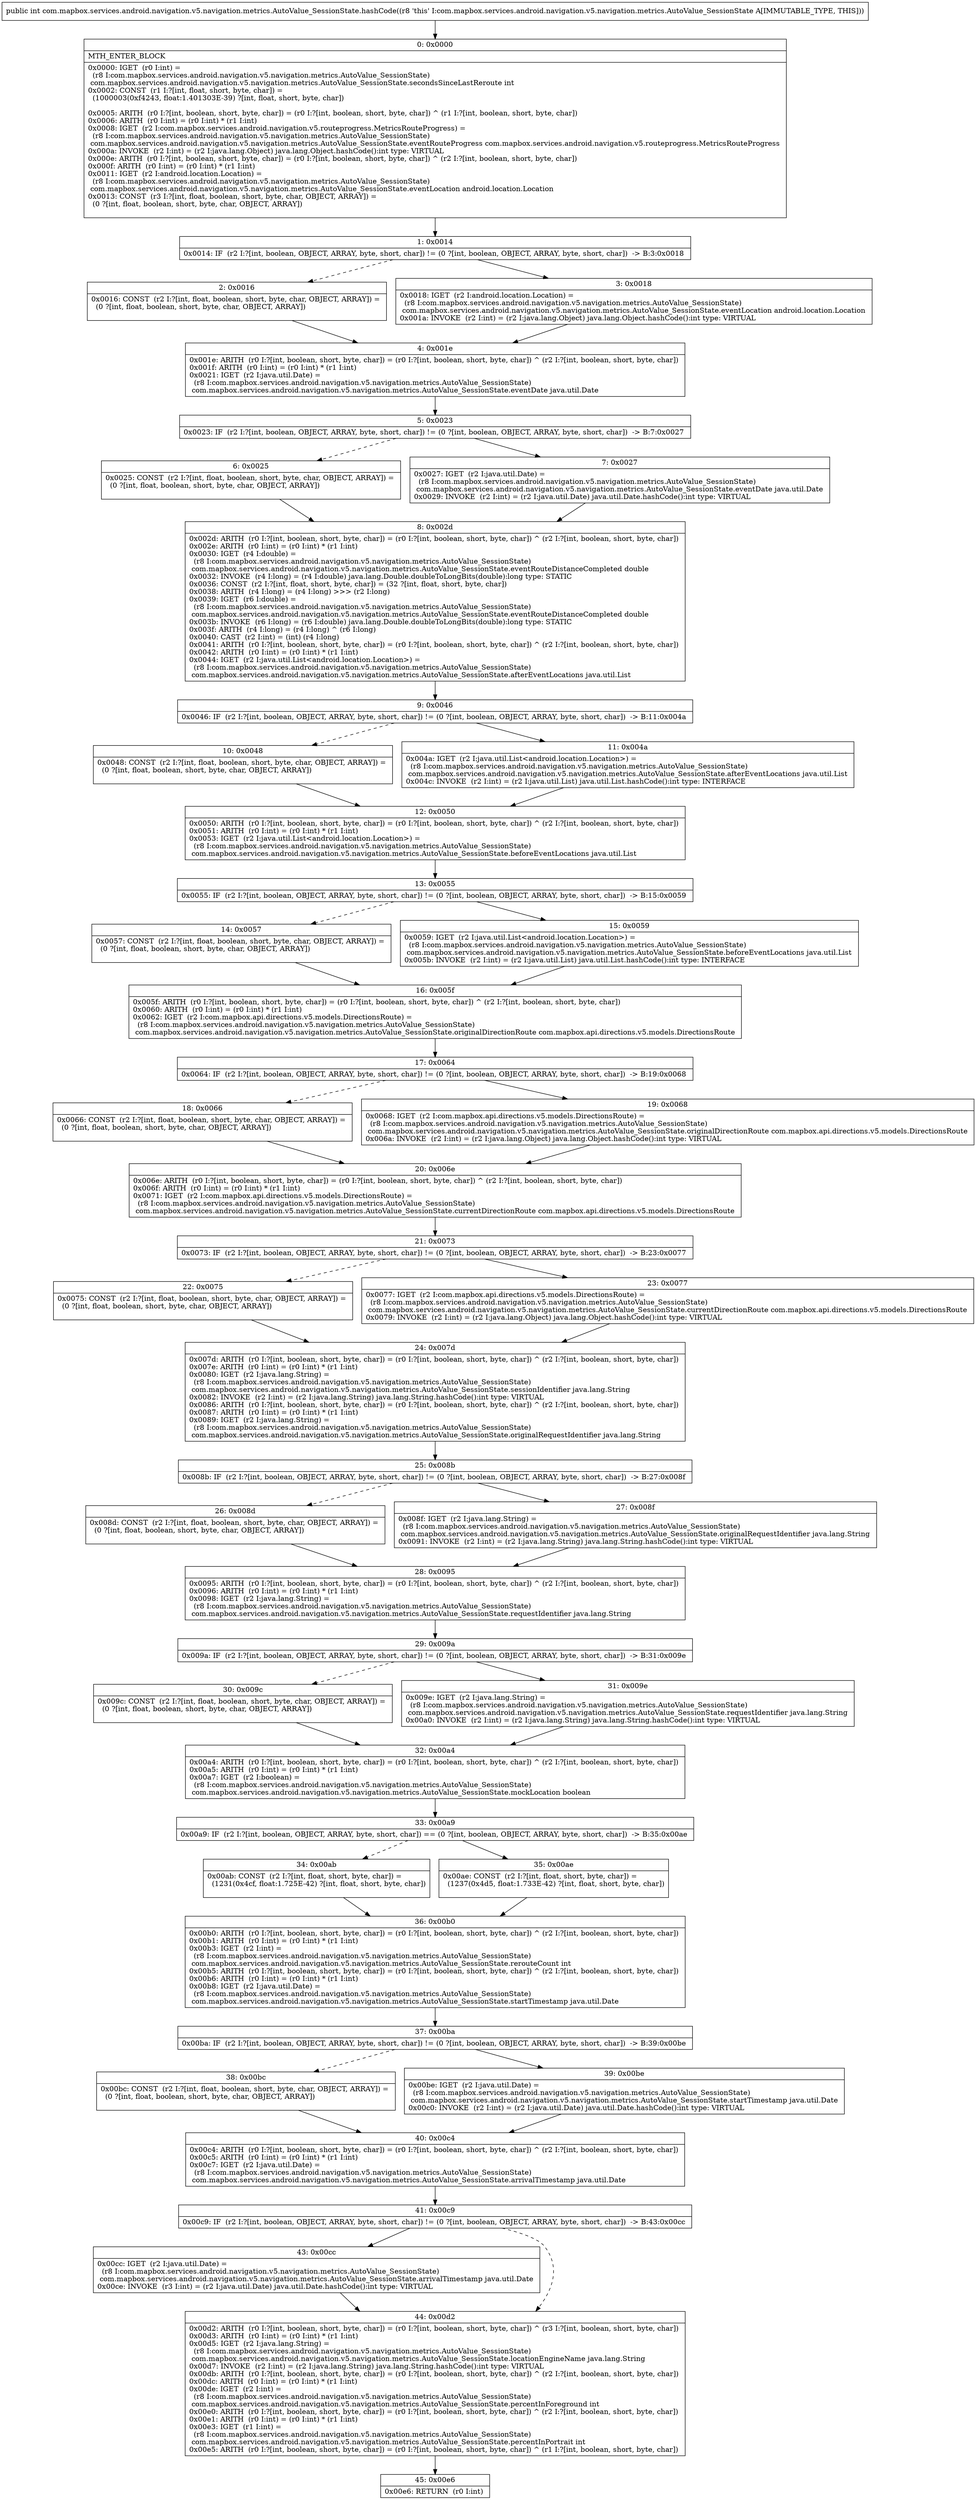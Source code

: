 digraph "CFG forcom.mapbox.services.android.navigation.v5.navigation.metrics.AutoValue_SessionState.hashCode()I" {
Node_0 [shape=record,label="{0\:\ 0x0000|MTH_ENTER_BLOCK\l|0x0000: IGET  (r0 I:int) = \l  (r8 I:com.mapbox.services.android.navigation.v5.navigation.metrics.AutoValue_SessionState)\l com.mapbox.services.android.navigation.v5.navigation.metrics.AutoValue_SessionState.secondsSinceLastReroute int \l0x0002: CONST  (r1 I:?[int, float, short, byte, char]) = \l  (1000003(0xf4243, float:1.401303E\-39) ?[int, float, short, byte, char])\l \l0x0005: ARITH  (r0 I:?[int, boolean, short, byte, char]) = (r0 I:?[int, boolean, short, byte, char]) ^ (r1 I:?[int, boolean, short, byte, char]) \l0x0006: ARITH  (r0 I:int) = (r0 I:int) * (r1 I:int) \l0x0008: IGET  (r2 I:com.mapbox.services.android.navigation.v5.routeprogress.MetricsRouteProgress) = \l  (r8 I:com.mapbox.services.android.navigation.v5.navigation.metrics.AutoValue_SessionState)\l com.mapbox.services.android.navigation.v5.navigation.metrics.AutoValue_SessionState.eventRouteProgress com.mapbox.services.android.navigation.v5.routeprogress.MetricsRouteProgress \l0x000a: INVOKE  (r2 I:int) = (r2 I:java.lang.Object) java.lang.Object.hashCode():int type: VIRTUAL \l0x000e: ARITH  (r0 I:?[int, boolean, short, byte, char]) = (r0 I:?[int, boolean, short, byte, char]) ^ (r2 I:?[int, boolean, short, byte, char]) \l0x000f: ARITH  (r0 I:int) = (r0 I:int) * (r1 I:int) \l0x0011: IGET  (r2 I:android.location.Location) = \l  (r8 I:com.mapbox.services.android.navigation.v5.navigation.metrics.AutoValue_SessionState)\l com.mapbox.services.android.navigation.v5.navigation.metrics.AutoValue_SessionState.eventLocation android.location.Location \l0x0013: CONST  (r3 I:?[int, float, boolean, short, byte, char, OBJECT, ARRAY]) = \l  (0 ?[int, float, boolean, short, byte, char, OBJECT, ARRAY])\l \l}"];
Node_1 [shape=record,label="{1\:\ 0x0014|0x0014: IF  (r2 I:?[int, boolean, OBJECT, ARRAY, byte, short, char]) != (0 ?[int, boolean, OBJECT, ARRAY, byte, short, char])  \-\> B:3:0x0018 \l}"];
Node_2 [shape=record,label="{2\:\ 0x0016|0x0016: CONST  (r2 I:?[int, float, boolean, short, byte, char, OBJECT, ARRAY]) = \l  (0 ?[int, float, boolean, short, byte, char, OBJECT, ARRAY])\l \l}"];
Node_3 [shape=record,label="{3\:\ 0x0018|0x0018: IGET  (r2 I:android.location.Location) = \l  (r8 I:com.mapbox.services.android.navigation.v5.navigation.metrics.AutoValue_SessionState)\l com.mapbox.services.android.navigation.v5.navigation.metrics.AutoValue_SessionState.eventLocation android.location.Location \l0x001a: INVOKE  (r2 I:int) = (r2 I:java.lang.Object) java.lang.Object.hashCode():int type: VIRTUAL \l}"];
Node_4 [shape=record,label="{4\:\ 0x001e|0x001e: ARITH  (r0 I:?[int, boolean, short, byte, char]) = (r0 I:?[int, boolean, short, byte, char]) ^ (r2 I:?[int, boolean, short, byte, char]) \l0x001f: ARITH  (r0 I:int) = (r0 I:int) * (r1 I:int) \l0x0021: IGET  (r2 I:java.util.Date) = \l  (r8 I:com.mapbox.services.android.navigation.v5.navigation.metrics.AutoValue_SessionState)\l com.mapbox.services.android.navigation.v5.navigation.metrics.AutoValue_SessionState.eventDate java.util.Date \l}"];
Node_5 [shape=record,label="{5\:\ 0x0023|0x0023: IF  (r2 I:?[int, boolean, OBJECT, ARRAY, byte, short, char]) != (0 ?[int, boolean, OBJECT, ARRAY, byte, short, char])  \-\> B:7:0x0027 \l}"];
Node_6 [shape=record,label="{6\:\ 0x0025|0x0025: CONST  (r2 I:?[int, float, boolean, short, byte, char, OBJECT, ARRAY]) = \l  (0 ?[int, float, boolean, short, byte, char, OBJECT, ARRAY])\l \l}"];
Node_7 [shape=record,label="{7\:\ 0x0027|0x0027: IGET  (r2 I:java.util.Date) = \l  (r8 I:com.mapbox.services.android.navigation.v5.navigation.metrics.AutoValue_SessionState)\l com.mapbox.services.android.navigation.v5.navigation.metrics.AutoValue_SessionState.eventDate java.util.Date \l0x0029: INVOKE  (r2 I:int) = (r2 I:java.util.Date) java.util.Date.hashCode():int type: VIRTUAL \l}"];
Node_8 [shape=record,label="{8\:\ 0x002d|0x002d: ARITH  (r0 I:?[int, boolean, short, byte, char]) = (r0 I:?[int, boolean, short, byte, char]) ^ (r2 I:?[int, boolean, short, byte, char]) \l0x002e: ARITH  (r0 I:int) = (r0 I:int) * (r1 I:int) \l0x0030: IGET  (r4 I:double) = \l  (r8 I:com.mapbox.services.android.navigation.v5.navigation.metrics.AutoValue_SessionState)\l com.mapbox.services.android.navigation.v5.navigation.metrics.AutoValue_SessionState.eventRouteDistanceCompleted double \l0x0032: INVOKE  (r4 I:long) = (r4 I:double) java.lang.Double.doubleToLongBits(double):long type: STATIC \l0x0036: CONST  (r2 I:?[int, float, short, byte, char]) = (32 ?[int, float, short, byte, char]) \l0x0038: ARITH  (r4 I:long) = (r4 I:long) \>\>\> (r2 I:long) \l0x0039: IGET  (r6 I:double) = \l  (r8 I:com.mapbox.services.android.navigation.v5.navigation.metrics.AutoValue_SessionState)\l com.mapbox.services.android.navigation.v5.navigation.metrics.AutoValue_SessionState.eventRouteDistanceCompleted double \l0x003b: INVOKE  (r6 I:long) = (r6 I:double) java.lang.Double.doubleToLongBits(double):long type: STATIC \l0x003f: ARITH  (r4 I:long) = (r4 I:long) ^ (r6 I:long) \l0x0040: CAST  (r2 I:int) = (int) (r4 I:long) \l0x0041: ARITH  (r0 I:?[int, boolean, short, byte, char]) = (r0 I:?[int, boolean, short, byte, char]) ^ (r2 I:?[int, boolean, short, byte, char]) \l0x0042: ARITH  (r0 I:int) = (r0 I:int) * (r1 I:int) \l0x0044: IGET  (r2 I:java.util.List\<android.location.Location\>) = \l  (r8 I:com.mapbox.services.android.navigation.v5.navigation.metrics.AutoValue_SessionState)\l com.mapbox.services.android.navigation.v5.navigation.metrics.AutoValue_SessionState.afterEventLocations java.util.List \l}"];
Node_9 [shape=record,label="{9\:\ 0x0046|0x0046: IF  (r2 I:?[int, boolean, OBJECT, ARRAY, byte, short, char]) != (0 ?[int, boolean, OBJECT, ARRAY, byte, short, char])  \-\> B:11:0x004a \l}"];
Node_10 [shape=record,label="{10\:\ 0x0048|0x0048: CONST  (r2 I:?[int, float, boolean, short, byte, char, OBJECT, ARRAY]) = \l  (0 ?[int, float, boolean, short, byte, char, OBJECT, ARRAY])\l \l}"];
Node_11 [shape=record,label="{11\:\ 0x004a|0x004a: IGET  (r2 I:java.util.List\<android.location.Location\>) = \l  (r8 I:com.mapbox.services.android.navigation.v5.navigation.metrics.AutoValue_SessionState)\l com.mapbox.services.android.navigation.v5.navigation.metrics.AutoValue_SessionState.afterEventLocations java.util.List \l0x004c: INVOKE  (r2 I:int) = (r2 I:java.util.List) java.util.List.hashCode():int type: INTERFACE \l}"];
Node_12 [shape=record,label="{12\:\ 0x0050|0x0050: ARITH  (r0 I:?[int, boolean, short, byte, char]) = (r0 I:?[int, boolean, short, byte, char]) ^ (r2 I:?[int, boolean, short, byte, char]) \l0x0051: ARITH  (r0 I:int) = (r0 I:int) * (r1 I:int) \l0x0053: IGET  (r2 I:java.util.List\<android.location.Location\>) = \l  (r8 I:com.mapbox.services.android.navigation.v5.navigation.metrics.AutoValue_SessionState)\l com.mapbox.services.android.navigation.v5.navigation.metrics.AutoValue_SessionState.beforeEventLocations java.util.List \l}"];
Node_13 [shape=record,label="{13\:\ 0x0055|0x0055: IF  (r2 I:?[int, boolean, OBJECT, ARRAY, byte, short, char]) != (0 ?[int, boolean, OBJECT, ARRAY, byte, short, char])  \-\> B:15:0x0059 \l}"];
Node_14 [shape=record,label="{14\:\ 0x0057|0x0057: CONST  (r2 I:?[int, float, boolean, short, byte, char, OBJECT, ARRAY]) = \l  (0 ?[int, float, boolean, short, byte, char, OBJECT, ARRAY])\l \l}"];
Node_15 [shape=record,label="{15\:\ 0x0059|0x0059: IGET  (r2 I:java.util.List\<android.location.Location\>) = \l  (r8 I:com.mapbox.services.android.navigation.v5.navigation.metrics.AutoValue_SessionState)\l com.mapbox.services.android.navigation.v5.navigation.metrics.AutoValue_SessionState.beforeEventLocations java.util.List \l0x005b: INVOKE  (r2 I:int) = (r2 I:java.util.List) java.util.List.hashCode():int type: INTERFACE \l}"];
Node_16 [shape=record,label="{16\:\ 0x005f|0x005f: ARITH  (r0 I:?[int, boolean, short, byte, char]) = (r0 I:?[int, boolean, short, byte, char]) ^ (r2 I:?[int, boolean, short, byte, char]) \l0x0060: ARITH  (r0 I:int) = (r0 I:int) * (r1 I:int) \l0x0062: IGET  (r2 I:com.mapbox.api.directions.v5.models.DirectionsRoute) = \l  (r8 I:com.mapbox.services.android.navigation.v5.navigation.metrics.AutoValue_SessionState)\l com.mapbox.services.android.navigation.v5.navigation.metrics.AutoValue_SessionState.originalDirectionRoute com.mapbox.api.directions.v5.models.DirectionsRoute \l}"];
Node_17 [shape=record,label="{17\:\ 0x0064|0x0064: IF  (r2 I:?[int, boolean, OBJECT, ARRAY, byte, short, char]) != (0 ?[int, boolean, OBJECT, ARRAY, byte, short, char])  \-\> B:19:0x0068 \l}"];
Node_18 [shape=record,label="{18\:\ 0x0066|0x0066: CONST  (r2 I:?[int, float, boolean, short, byte, char, OBJECT, ARRAY]) = \l  (0 ?[int, float, boolean, short, byte, char, OBJECT, ARRAY])\l \l}"];
Node_19 [shape=record,label="{19\:\ 0x0068|0x0068: IGET  (r2 I:com.mapbox.api.directions.v5.models.DirectionsRoute) = \l  (r8 I:com.mapbox.services.android.navigation.v5.navigation.metrics.AutoValue_SessionState)\l com.mapbox.services.android.navigation.v5.navigation.metrics.AutoValue_SessionState.originalDirectionRoute com.mapbox.api.directions.v5.models.DirectionsRoute \l0x006a: INVOKE  (r2 I:int) = (r2 I:java.lang.Object) java.lang.Object.hashCode():int type: VIRTUAL \l}"];
Node_20 [shape=record,label="{20\:\ 0x006e|0x006e: ARITH  (r0 I:?[int, boolean, short, byte, char]) = (r0 I:?[int, boolean, short, byte, char]) ^ (r2 I:?[int, boolean, short, byte, char]) \l0x006f: ARITH  (r0 I:int) = (r0 I:int) * (r1 I:int) \l0x0071: IGET  (r2 I:com.mapbox.api.directions.v5.models.DirectionsRoute) = \l  (r8 I:com.mapbox.services.android.navigation.v5.navigation.metrics.AutoValue_SessionState)\l com.mapbox.services.android.navigation.v5.navigation.metrics.AutoValue_SessionState.currentDirectionRoute com.mapbox.api.directions.v5.models.DirectionsRoute \l}"];
Node_21 [shape=record,label="{21\:\ 0x0073|0x0073: IF  (r2 I:?[int, boolean, OBJECT, ARRAY, byte, short, char]) != (0 ?[int, boolean, OBJECT, ARRAY, byte, short, char])  \-\> B:23:0x0077 \l}"];
Node_22 [shape=record,label="{22\:\ 0x0075|0x0075: CONST  (r2 I:?[int, float, boolean, short, byte, char, OBJECT, ARRAY]) = \l  (0 ?[int, float, boolean, short, byte, char, OBJECT, ARRAY])\l \l}"];
Node_23 [shape=record,label="{23\:\ 0x0077|0x0077: IGET  (r2 I:com.mapbox.api.directions.v5.models.DirectionsRoute) = \l  (r8 I:com.mapbox.services.android.navigation.v5.navigation.metrics.AutoValue_SessionState)\l com.mapbox.services.android.navigation.v5.navigation.metrics.AutoValue_SessionState.currentDirectionRoute com.mapbox.api.directions.v5.models.DirectionsRoute \l0x0079: INVOKE  (r2 I:int) = (r2 I:java.lang.Object) java.lang.Object.hashCode():int type: VIRTUAL \l}"];
Node_24 [shape=record,label="{24\:\ 0x007d|0x007d: ARITH  (r0 I:?[int, boolean, short, byte, char]) = (r0 I:?[int, boolean, short, byte, char]) ^ (r2 I:?[int, boolean, short, byte, char]) \l0x007e: ARITH  (r0 I:int) = (r0 I:int) * (r1 I:int) \l0x0080: IGET  (r2 I:java.lang.String) = \l  (r8 I:com.mapbox.services.android.navigation.v5.navigation.metrics.AutoValue_SessionState)\l com.mapbox.services.android.navigation.v5.navigation.metrics.AutoValue_SessionState.sessionIdentifier java.lang.String \l0x0082: INVOKE  (r2 I:int) = (r2 I:java.lang.String) java.lang.String.hashCode():int type: VIRTUAL \l0x0086: ARITH  (r0 I:?[int, boolean, short, byte, char]) = (r0 I:?[int, boolean, short, byte, char]) ^ (r2 I:?[int, boolean, short, byte, char]) \l0x0087: ARITH  (r0 I:int) = (r0 I:int) * (r1 I:int) \l0x0089: IGET  (r2 I:java.lang.String) = \l  (r8 I:com.mapbox.services.android.navigation.v5.navigation.metrics.AutoValue_SessionState)\l com.mapbox.services.android.navigation.v5.navigation.metrics.AutoValue_SessionState.originalRequestIdentifier java.lang.String \l}"];
Node_25 [shape=record,label="{25\:\ 0x008b|0x008b: IF  (r2 I:?[int, boolean, OBJECT, ARRAY, byte, short, char]) != (0 ?[int, boolean, OBJECT, ARRAY, byte, short, char])  \-\> B:27:0x008f \l}"];
Node_26 [shape=record,label="{26\:\ 0x008d|0x008d: CONST  (r2 I:?[int, float, boolean, short, byte, char, OBJECT, ARRAY]) = \l  (0 ?[int, float, boolean, short, byte, char, OBJECT, ARRAY])\l \l}"];
Node_27 [shape=record,label="{27\:\ 0x008f|0x008f: IGET  (r2 I:java.lang.String) = \l  (r8 I:com.mapbox.services.android.navigation.v5.navigation.metrics.AutoValue_SessionState)\l com.mapbox.services.android.navigation.v5.navigation.metrics.AutoValue_SessionState.originalRequestIdentifier java.lang.String \l0x0091: INVOKE  (r2 I:int) = (r2 I:java.lang.String) java.lang.String.hashCode():int type: VIRTUAL \l}"];
Node_28 [shape=record,label="{28\:\ 0x0095|0x0095: ARITH  (r0 I:?[int, boolean, short, byte, char]) = (r0 I:?[int, boolean, short, byte, char]) ^ (r2 I:?[int, boolean, short, byte, char]) \l0x0096: ARITH  (r0 I:int) = (r0 I:int) * (r1 I:int) \l0x0098: IGET  (r2 I:java.lang.String) = \l  (r8 I:com.mapbox.services.android.navigation.v5.navigation.metrics.AutoValue_SessionState)\l com.mapbox.services.android.navigation.v5.navigation.metrics.AutoValue_SessionState.requestIdentifier java.lang.String \l}"];
Node_29 [shape=record,label="{29\:\ 0x009a|0x009a: IF  (r2 I:?[int, boolean, OBJECT, ARRAY, byte, short, char]) != (0 ?[int, boolean, OBJECT, ARRAY, byte, short, char])  \-\> B:31:0x009e \l}"];
Node_30 [shape=record,label="{30\:\ 0x009c|0x009c: CONST  (r2 I:?[int, float, boolean, short, byte, char, OBJECT, ARRAY]) = \l  (0 ?[int, float, boolean, short, byte, char, OBJECT, ARRAY])\l \l}"];
Node_31 [shape=record,label="{31\:\ 0x009e|0x009e: IGET  (r2 I:java.lang.String) = \l  (r8 I:com.mapbox.services.android.navigation.v5.navigation.metrics.AutoValue_SessionState)\l com.mapbox.services.android.navigation.v5.navigation.metrics.AutoValue_SessionState.requestIdentifier java.lang.String \l0x00a0: INVOKE  (r2 I:int) = (r2 I:java.lang.String) java.lang.String.hashCode():int type: VIRTUAL \l}"];
Node_32 [shape=record,label="{32\:\ 0x00a4|0x00a4: ARITH  (r0 I:?[int, boolean, short, byte, char]) = (r0 I:?[int, boolean, short, byte, char]) ^ (r2 I:?[int, boolean, short, byte, char]) \l0x00a5: ARITH  (r0 I:int) = (r0 I:int) * (r1 I:int) \l0x00a7: IGET  (r2 I:boolean) = \l  (r8 I:com.mapbox.services.android.navigation.v5.navigation.metrics.AutoValue_SessionState)\l com.mapbox.services.android.navigation.v5.navigation.metrics.AutoValue_SessionState.mockLocation boolean \l}"];
Node_33 [shape=record,label="{33\:\ 0x00a9|0x00a9: IF  (r2 I:?[int, boolean, OBJECT, ARRAY, byte, short, char]) == (0 ?[int, boolean, OBJECT, ARRAY, byte, short, char])  \-\> B:35:0x00ae \l}"];
Node_34 [shape=record,label="{34\:\ 0x00ab|0x00ab: CONST  (r2 I:?[int, float, short, byte, char]) = \l  (1231(0x4cf, float:1.725E\-42) ?[int, float, short, byte, char])\l \l}"];
Node_35 [shape=record,label="{35\:\ 0x00ae|0x00ae: CONST  (r2 I:?[int, float, short, byte, char]) = \l  (1237(0x4d5, float:1.733E\-42) ?[int, float, short, byte, char])\l \l}"];
Node_36 [shape=record,label="{36\:\ 0x00b0|0x00b0: ARITH  (r0 I:?[int, boolean, short, byte, char]) = (r0 I:?[int, boolean, short, byte, char]) ^ (r2 I:?[int, boolean, short, byte, char]) \l0x00b1: ARITH  (r0 I:int) = (r0 I:int) * (r1 I:int) \l0x00b3: IGET  (r2 I:int) = \l  (r8 I:com.mapbox.services.android.navigation.v5.navigation.metrics.AutoValue_SessionState)\l com.mapbox.services.android.navigation.v5.navigation.metrics.AutoValue_SessionState.rerouteCount int \l0x00b5: ARITH  (r0 I:?[int, boolean, short, byte, char]) = (r0 I:?[int, boolean, short, byte, char]) ^ (r2 I:?[int, boolean, short, byte, char]) \l0x00b6: ARITH  (r0 I:int) = (r0 I:int) * (r1 I:int) \l0x00b8: IGET  (r2 I:java.util.Date) = \l  (r8 I:com.mapbox.services.android.navigation.v5.navigation.metrics.AutoValue_SessionState)\l com.mapbox.services.android.navigation.v5.navigation.metrics.AutoValue_SessionState.startTimestamp java.util.Date \l}"];
Node_37 [shape=record,label="{37\:\ 0x00ba|0x00ba: IF  (r2 I:?[int, boolean, OBJECT, ARRAY, byte, short, char]) != (0 ?[int, boolean, OBJECT, ARRAY, byte, short, char])  \-\> B:39:0x00be \l}"];
Node_38 [shape=record,label="{38\:\ 0x00bc|0x00bc: CONST  (r2 I:?[int, float, boolean, short, byte, char, OBJECT, ARRAY]) = \l  (0 ?[int, float, boolean, short, byte, char, OBJECT, ARRAY])\l \l}"];
Node_39 [shape=record,label="{39\:\ 0x00be|0x00be: IGET  (r2 I:java.util.Date) = \l  (r8 I:com.mapbox.services.android.navigation.v5.navigation.metrics.AutoValue_SessionState)\l com.mapbox.services.android.navigation.v5.navigation.metrics.AutoValue_SessionState.startTimestamp java.util.Date \l0x00c0: INVOKE  (r2 I:int) = (r2 I:java.util.Date) java.util.Date.hashCode():int type: VIRTUAL \l}"];
Node_40 [shape=record,label="{40\:\ 0x00c4|0x00c4: ARITH  (r0 I:?[int, boolean, short, byte, char]) = (r0 I:?[int, boolean, short, byte, char]) ^ (r2 I:?[int, boolean, short, byte, char]) \l0x00c5: ARITH  (r0 I:int) = (r0 I:int) * (r1 I:int) \l0x00c7: IGET  (r2 I:java.util.Date) = \l  (r8 I:com.mapbox.services.android.navigation.v5.navigation.metrics.AutoValue_SessionState)\l com.mapbox.services.android.navigation.v5.navigation.metrics.AutoValue_SessionState.arrivalTimestamp java.util.Date \l}"];
Node_41 [shape=record,label="{41\:\ 0x00c9|0x00c9: IF  (r2 I:?[int, boolean, OBJECT, ARRAY, byte, short, char]) != (0 ?[int, boolean, OBJECT, ARRAY, byte, short, char])  \-\> B:43:0x00cc \l}"];
Node_43 [shape=record,label="{43\:\ 0x00cc|0x00cc: IGET  (r2 I:java.util.Date) = \l  (r8 I:com.mapbox.services.android.navigation.v5.navigation.metrics.AutoValue_SessionState)\l com.mapbox.services.android.navigation.v5.navigation.metrics.AutoValue_SessionState.arrivalTimestamp java.util.Date \l0x00ce: INVOKE  (r3 I:int) = (r2 I:java.util.Date) java.util.Date.hashCode():int type: VIRTUAL \l}"];
Node_44 [shape=record,label="{44\:\ 0x00d2|0x00d2: ARITH  (r0 I:?[int, boolean, short, byte, char]) = (r0 I:?[int, boolean, short, byte, char]) ^ (r3 I:?[int, boolean, short, byte, char]) \l0x00d3: ARITH  (r0 I:int) = (r0 I:int) * (r1 I:int) \l0x00d5: IGET  (r2 I:java.lang.String) = \l  (r8 I:com.mapbox.services.android.navigation.v5.navigation.metrics.AutoValue_SessionState)\l com.mapbox.services.android.navigation.v5.navigation.metrics.AutoValue_SessionState.locationEngineName java.lang.String \l0x00d7: INVOKE  (r2 I:int) = (r2 I:java.lang.String) java.lang.String.hashCode():int type: VIRTUAL \l0x00db: ARITH  (r0 I:?[int, boolean, short, byte, char]) = (r0 I:?[int, boolean, short, byte, char]) ^ (r2 I:?[int, boolean, short, byte, char]) \l0x00dc: ARITH  (r0 I:int) = (r0 I:int) * (r1 I:int) \l0x00de: IGET  (r2 I:int) = \l  (r8 I:com.mapbox.services.android.navigation.v5.navigation.metrics.AutoValue_SessionState)\l com.mapbox.services.android.navigation.v5.navigation.metrics.AutoValue_SessionState.percentInForeground int \l0x00e0: ARITH  (r0 I:?[int, boolean, short, byte, char]) = (r0 I:?[int, boolean, short, byte, char]) ^ (r2 I:?[int, boolean, short, byte, char]) \l0x00e1: ARITH  (r0 I:int) = (r0 I:int) * (r1 I:int) \l0x00e3: IGET  (r1 I:int) = \l  (r8 I:com.mapbox.services.android.navigation.v5.navigation.metrics.AutoValue_SessionState)\l com.mapbox.services.android.navigation.v5.navigation.metrics.AutoValue_SessionState.percentInPortrait int \l0x00e5: ARITH  (r0 I:?[int, boolean, short, byte, char]) = (r0 I:?[int, boolean, short, byte, char]) ^ (r1 I:?[int, boolean, short, byte, char]) \l}"];
Node_45 [shape=record,label="{45\:\ 0x00e6|0x00e6: RETURN  (r0 I:int) \l}"];
MethodNode[shape=record,label="{public int com.mapbox.services.android.navigation.v5.navigation.metrics.AutoValue_SessionState.hashCode((r8 'this' I:com.mapbox.services.android.navigation.v5.navigation.metrics.AutoValue_SessionState A[IMMUTABLE_TYPE, THIS])) }"];
MethodNode -> Node_0;
Node_0 -> Node_1;
Node_1 -> Node_2[style=dashed];
Node_1 -> Node_3;
Node_2 -> Node_4;
Node_3 -> Node_4;
Node_4 -> Node_5;
Node_5 -> Node_6[style=dashed];
Node_5 -> Node_7;
Node_6 -> Node_8;
Node_7 -> Node_8;
Node_8 -> Node_9;
Node_9 -> Node_10[style=dashed];
Node_9 -> Node_11;
Node_10 -> Node_12;
Node_11 -> Node_12;
Node_12 -> Node_13;
Node_13 -> Node_14[style=dashed];
Node_13 -> Node_15;
Node_14 -> Node_16;
Node_15 -> Node_16;
Node_16 -> Node_17;
Node_17 -> Node_18[style=dashed];
Node_17 -> Node_19;
Node_18 -> Node_20;
Node_19 -> Node_20;
Node_20 -> Node_21;
Node_21 -> Node_22[style=dashed];
Node_21 -> Node_23;
Node_22 -> Node_24;
Node_23 -> Node_24;
Node_24 -> Node_25;
Node_25 -> Node_26[style=dashed];
Node_25 -> Node_27;
Node_26 -> Node_28;
Node_27 -> Node_28;
Node_28 -> Node_29;
Node_29 -> Node_30[style=dashed];
Node_29 -> Node_31;
Node_30 -> Node_32;
Node_31 -> Node_32;
Node_32 -> Node_33;
Node_33 -> Node_34[style=dashed];
Node_33 -> Node_35;
Node_34 -> Node_36;
Node_35 -> Node_36;
Node_36 -> Node_37;
Node_37 -> Node_38[style=dashed];
Node_37 -> Node_39;
Node_38 -> Node_40;
Node_39 -> Node_40;
Node_40 -> Node_41;
Node_41 -> Node_43;
Node_41 -> Node_44[style=dashed];
Node_43 -> Node_44;
Node_44 -> Node_45;
}


